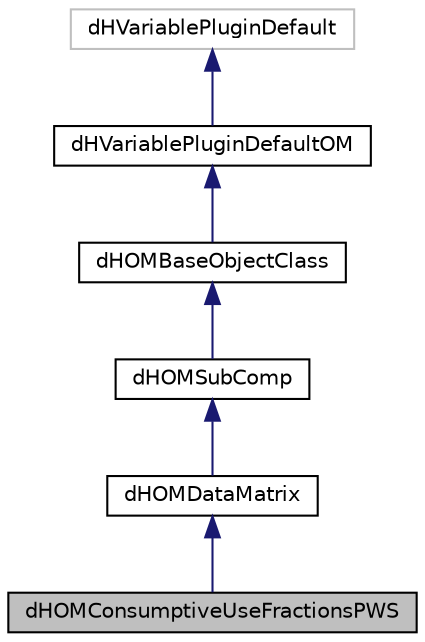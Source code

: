 digraph "dHOMConsumptiveUseFractionsPWS"
{
 // LATEX_PDF_SIZE
  edge [fontname="Helvetica",fontsize="10",labelfontname="Helvetica",labelfontsize="10"];
  node [fontname="Helvetica",fontsize="10",shape=record];
  Node1 [label="dHOMConsumptiveUseFractionsPWS",height=0.2,width=0.4,color="black", fillcolor="grey75", style="filled", fontcolor="black",tooltip=" "];
  Node2 -> Node1 [dir="back",color="midnightblue",fontsize="10",style="solid"];
  Node2 [label="dHOMDataMatrix",height=0.2,width=0.4,color="black", fillcolor="white", style="filled",URL="$classdHOMDataMatrix.html",tooltip=" "];
  Node3 -> Node2 [dir="back",color="midnightblue",fontsize="10",style="solid"];
  Node3 [label="dHOMSubComp",height=0.2,width=0.4,color="black", fillcolor="white", style="filled",URL="$classdHOMSubComp.html",tooltip=" "];
  Node4 -> Node3 [dir="back",color="midnightblue",fontsize="10",style="solid"];
  Node4 [label="dHOMBaseObjectClass",height=0.2,width=0.4,color="black", fillcolor="white", style="filled",URL="$classdHOMBaseObjectClass.html",tooltip=" "];
  Node5 -> Node4 [dir="back",color="midnightblue",fontsize="10",style="solid"];
  Node5 [label="dHVariablePluginDefaultOM",height=0.2,width=0.4,color="black", fillcolor="white", style="filled",URL="$classdHVariablePluginDefaultOM.html",tooltip=" "];
  Node6 -> Node5 [dir="back",color="midnightblue",fontsize="10",style="solid"];
  Node6 [label="dHVariablePluginDefault",height=0.2,width=0.4,color="grey75", fillcolor="white", style="filled",tooltip=" "];
}
